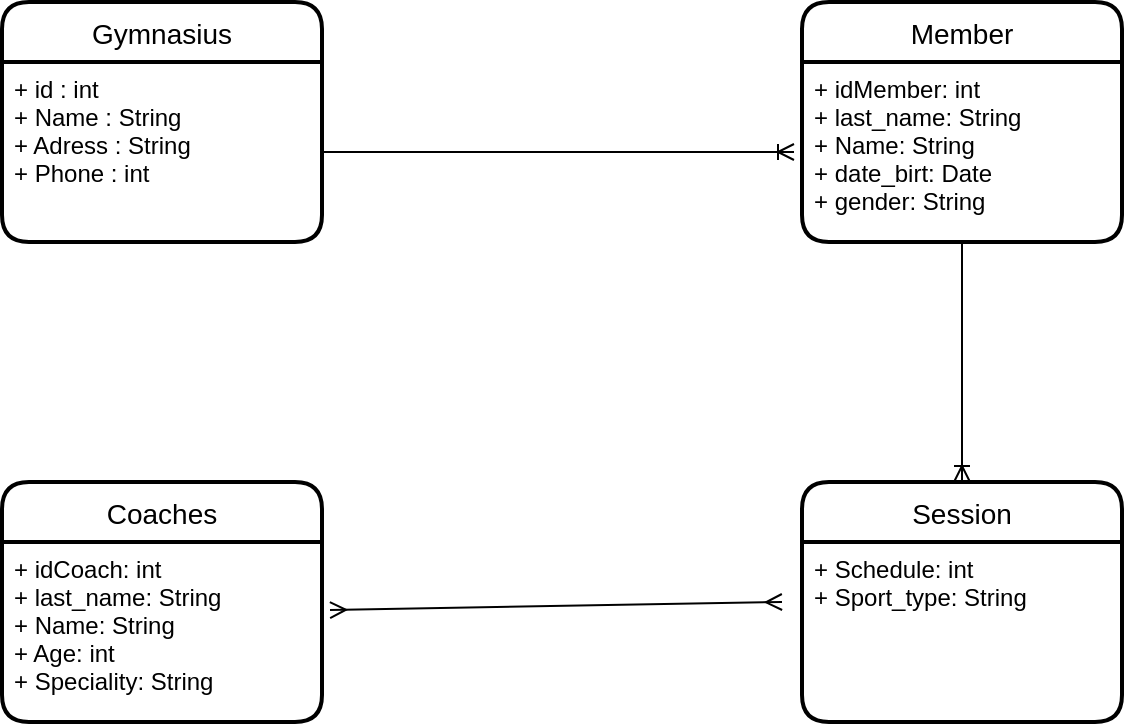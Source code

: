 <mxfile version="14.7.0" type="device"><diagram id="wYRwVCrY-kcCscmpMJ4G" name="Page-1"><mxGraphModel dx="868" dy="450" grid="1" gridSize="10" guides="1" tooltips="1" connect="1" arrows="1" fold="1" page="1" pageScale="1" pageWidth="827" pageHeight="1169" math="0" shadow="0"><root><mxCell id="0"/><mxCell id="1" parent="0"/><mxCell id="_GFujpFvTQ-9e_HFSJNS-1" value="Gymnasius" style="swimlane;childLayout=stackLayout;horizontal=1;startSize=30;horizontalStack=0;rounded=1;fontSize=14;fontStyle=0;strokeWidth=2;resizeParent=0;resizeLast=1;shadow=0;dashed=0;align=center;" parent="1" vertex="1"><mxGeometry x="120" y="40" width="160" height="120" as="geometry"/></mxCell><mxCell id="_GFujpFvTQ-9e_HFSJNS-2" value="+ id : int&#10;+ Name : String&#10;+ Adress : String&#10;+ Phone : int" style="align=left;strokeColor=none;fillColor=none;spacingLeft=4;fontSize=12;verticalAlign=top;resizable=0;rotatable=0;part=1;" parent="_GFujpFvTQ-9e_HFSJNS-1" vertex="1"><mxGeometry y="30" width="160" height="90" as="geometry"/></mxCell><mxCell id="_GFujpFvTQ-9e_HFSJNS-3" value="Member" style="swimlane;childLayout=stackLayout;horizontal=1;startSize=30;horizontalStack=0;rounded=1;fontSize=14;fontStyle=0;strokeWidth=2;resizeParent=0;resizeLast=1;shadow=0;dashed=0;align=center;" parent="1" vertex="1"><mxGeometry x="520" y="40" width="160" height="120" as="geometry"/></mxCell><mxCell id="_GFujpFvTQ-9e_HFSJNS-4" value="+ idMember: int&#10;+ last_name: String&#10;+ Name: String&#10;+ date_birt: Date&#10;+ gender: String" style="align=left;strokeColor=none;fillColor=none;spacingLeft=4;fontSize=12;verticalAlign=top;resizable=0;rotatable=0;part=1;" parent="_GFujpFvTQ-9e_HFSJNS-3" vertex="1"><mxGeometry y="30" width="160" height="90" as="geometry"/></mxCell><mxCell id="_GFujpFvTQ-9e_HFSJNS-5" value="Coaches" style="swimlane;childLayout=stackLayout;horizontal=1;startSize=30;horizontalStack=0;rounded=1;fontSize=14;fontStyle=0;strokeWidth=2;resizeParent=0;resizeLast=1;shadow=0;dashed=0;align=center;" parent="1" vertex="1"><mxGeometry x="120" y="280" width="160" height="120" as="geometry"><mxRectangle x="120" y="280" width="90" height="30" as="alternateBounds"/></mxGeometry></mxCell><mxCell id="_GFujpFvTQ-9e_HFSJNS-6" value="+ idCoach: int&#10;+ last_name: String&#10;+ Name: String&#10;+ Age: int&#10;+ Speciality: String&#10;" style="align=left;strokeColor=none;fillColor=none;spacingLeft=4;fontSize=12;verticalAlign=top;resizable=0;rotatable=0;part=1;" parent="_GFujpFvTQ-9e_HFSJNS-5" vertex="1"><mxGeometry y="30" width="160" height="90" as="geometry"/></mxCell><mxCell id="_GFujpFvTQ-9e_HFSJNS-8" value="Session" style="swimlane;childLayout=stackLayout;horizontal=1;startSize=30;horizontalStack=0;rounded=1;fontSize=14;fontStyle=0;strokeWidth=2;resizeParent=0;resizeLast=1;shadow=0;dashed=0;align=center;" parent="1" vertex="1"><mxGeometry x="520" y="280" width="160" height="120" as="geometry"/></mxCell><mxCell id="_GFujpFvTQ-9e_HFSJNS-9" value="+ Schedule: int&#10;+ Sport_type: String&#10;" style="align=left;strokeColor=none;fillColor=none;spacingLeft=4;fontSize=12;verticalAlign=top;resizable=0;rotatable=0;part=1;" parent="_GFujpFvTQ-9e_HFSJNS-8" vertex="1"><mxGeometry y="30" width="160" height="90" as="geometry"/></mxCell><mxCell id="_GFujpFvTQ-9e_HFSJNS-19" value="" style="edgeStyle=entityRelationEdgeStyle;fontSize=12;html=1;endArrow=ERoneToMany;exitX=1;exitY=0.5;exitDx=0;exitDy=0;" parent="1" source="_GFujpFvTQ-9e_HFSJNS-2" edge="1"><mxGeometry width="100" height="100" relative="1" as="geometry"><mxPoint x="364" y="170" as="sourcePoint"/><mxPoint x="516" y="115" as="targetPoint"/></mxGeometry></mxCell><mxCell id="6oG-XMwMod3a2ttLEYVx-3" value="" style="fontSize=12;html=1;endArrow=ERoneToMany;exitX=0.5;exitY=1;exitDx=0;exitDy=0;entryX=0.5;entryY=0;entryDx=0;entryDy=0;entryPerimeter=0;" parent="1" source="_GFujpFvTQ-9e_HFSJNS-4" target="_GFujpFvTQ-9e_HFSJNS-8" edge="1"><mxGeometry width="100" height="100" relative="1" as="geometry"><mxPoint x="600" y="170" as="sourcePoint"/><mxPoint x="600" y="270" as="targetPoint"/></mxGeometry></mxCell><mxCell id="6oG-XMwMod3a2ttLEYVx-4" value="" style="fontSize=12;html=1;endArrow=ERmany;startArrow=ERmany;exitX=1.025;exitY=0.378;exitDx=0;exitDy=0;exitPerimeter=0;" parent="1" source="_GFujpFvTQ-9e_HFSJNS-6" edge="1"><mxGeometry width="100" height="100" relative="1" as="geometry"><mxPoint x="360" y="280" as="sourcePoint"/><mxPoint x="510" y="340" as="targetPoint"/></mxGeometry></mxCell></root></mxGraphModel></diagram></mxfile>